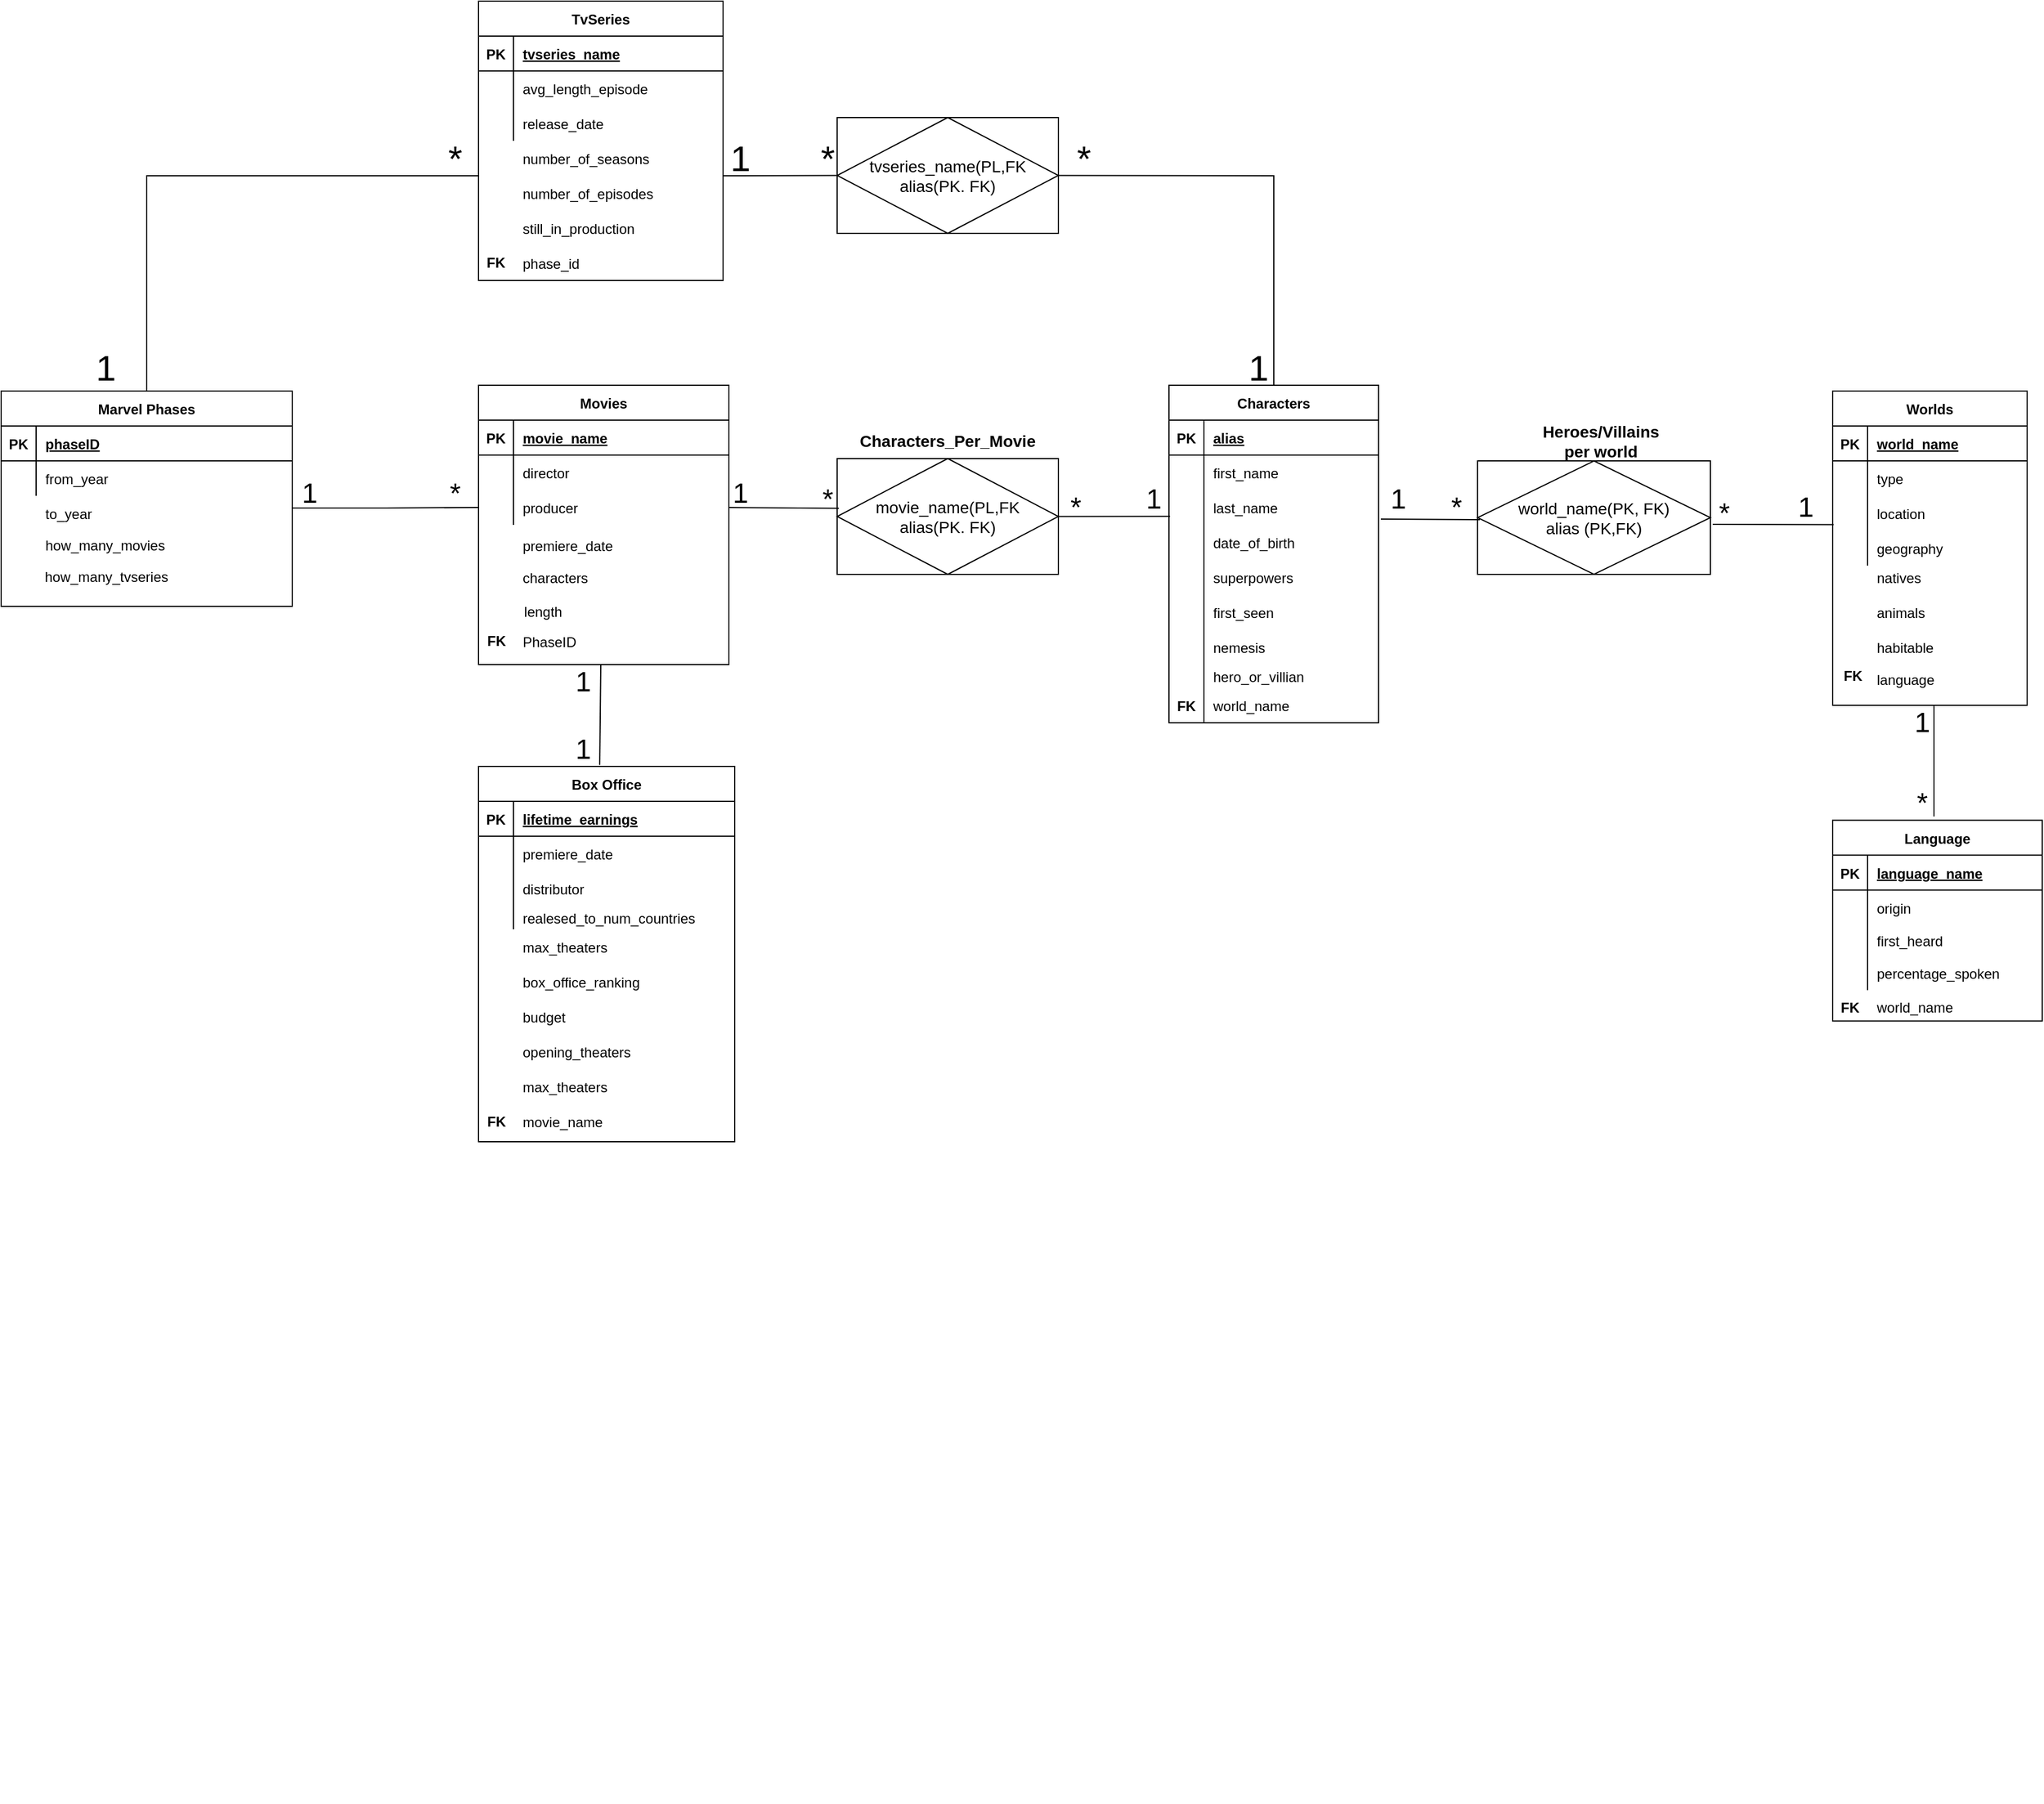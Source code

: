 <mxfile version="15.6.0" type="onedrive"><diagram id="R2lEEEUBdFMjLlhIrx00" name="Page-1"><mxGraphModel dx="1662" dy="762" grid="1" gridSize="10" guides="1" tooltips="1" connect="1" arrows="1" fold="1" page="1" pageScale="1" pageWidth="850" pageHeight="1100" math="0" shadow="0" extFonts="Permanent Marker^https://fonts.googleapis.com/css?family=Permanent+Marker"><root><mxCell id="0"/><mxCell id="1" parent="0"/><mxCell id="C-vyLk0tnHw3VtMMgP7b-2" value="Movies" style="shape=table;startSize=30;container=1;collapsible=1;childLayout=tableLayout;fixedRows=1;rowLines=0;fontStyle=1;align=center;resizeLast=1;" parent="1" vertex="1"><mxGeometry x="450" y="340" width="215" height="240" as="geometry"><mxRectangle x="450" y="192.5" width="70" height="30" as="alternateBounds"/></mxGeometry></mxCell><mxCell id="C-vyLk0tnHw3VtMMgP7b-3" value="" style="shape=partialRectangle;collapsible=0;dropTarget=0;pointerEvents=0;fillColor=none;points=[[0,0.5],[1,0.5]];portConstraint=eastwest;top=0;left=0;right=0;bottom=1;" parent="C-vyLk0tnHw3VtMMgP7b-2" vertex="1"><mxGeometry y="30" width="215" height="30" as="geometry"/></mxCell><mxCell id="C-vyLk0tnHw3VtMMgP7b-4" value="PK" style="shape=partialRectangle;overflow=hidden;connectable=0;fillColor=none;top=0;left=0;bottom=0;right=0;fontStyle=1;" parent="C-vyLk0tnHw3VtMMgP7b-3" vertex="1"><mxGeometry width="30" height="30" as="geometry"><mxRectangle width="30" height="30" as="alternateBounds"/></mxGeometry></mxCell><mxCell id="C-vyLk0tnHw3VtMMgP7b-5" value="movie_name" style="shape=partialRectangle;overflow=hidden;connectable=0;fillColor=none;top=0;left=0;bottom=0;right=0;align=left;spacingLeft=6;fontStyle=5;" parent="C-vyLk0tnHw3VtMMgP7b-3" vertex="1"><mxGeometry x="30" width="185" height="30" as="geometry"><mxRectangle width="185" height="30" as="alternateBounds"/></mxGeometry></mxCell><mxCell id="C-vyLk0tnHw3VtMMgP7b-6" value="" style="shape=partialRectangle;collapsible=0;dropTarget=0;pointerEvents=0;fillColor=none;points=[[0,0.5],[1,0.5]];portConstraint=eastwest;top=0;left=0;right=0;bottom=0;" parent="C-vyLk0tnHw3VtMMgP7b-2" vertex="1"><mxGeometry y="60" width="215" height="30" as="geometry"/></mxCell><mxCell id="C-vyLk0tnHw3VtMMgP7b-7" value="" style="shape=partialRectangle;overflow=hidden;connectable=0;fillColor=none;top=0;left=0;bottom=0;right=0;" parent="C-vyLk0tnHw3VtMMgP7b-6" vertex="1"><mxGeometry width="30" height="30" as="geometry"><mxRectangle width="30" height="30" as="alternateBounds"/></mxGeometry></mxCell><mxCell id="C-vyLk0tnHw3VtMMgP7b-8" value="director" style="shape=partialRectangle;overflow=hidden;connectable=0;fillColor=none;top=0;left=0;bottom=0;right=0;align=left;spacingLeft=6;" parent="C-vyLk0tnHw3VtMMgP7b-6" vertex="1"><mxGeometry x="30" width="185" height="30" as="geometry"><mxRectangle width="185" height="30" as="alternateBounds"/></mxGeometry></mxCell><mxCell id="C-vyLk0tnHw3VtMMgP7b-9" value="" style="shape=partialRectangle;collapsible=0;dropTarget=0;pointerEvents=0;fillColor=none;points=[[0,0.5],[1,0.5]];portConstraint=eastwest;top=0;left=0;right=0;bottom=0;" parent="C-vyLk0tnHw3VtMMgP7b-2" vertex="1"><mxGeometry y="90" width="215" height="30" as="geometry"/></mxCell><mxCell id="C-vyLk0tnHw3VtMMgP7b-10" value="" style="shape=partialRectangle;overflow=hidden;connectable=0;fillColor=none;top=0;left=0;bottom=0;right=0;" parent="C-vyLk0tnHw3VtMMgP7b-9" vertex="1"><mxGeometry width="30" height="30" as="geometry"><mxRectangle width="30" height="30" as="alternateBounds"/></mxGeometry></mxCell><mxCell id="C-vyLk0tnHw3VtMMgP7b-11" value="producer" style="shape=partialRectangle;overflow=hidden;connectable=0;fillColor=none;top=0;left=0;bottom=0;right=0;align=left;spacingLeft=6;" parent="C-vyLk0tnHw3VtMMgP7b-9" vertex="1"><mxGeometry x="30" width="185" height="30" as="geometry"><mxRectangle width="185" height="30" as="alternateBounds"/></mxGeometry></mxCell><mxCell id="C-vyLk0tnHw3VtMMgP7b-13" value="TvSeries" style="shape=table;startSize=30;container=1;collapsible=1;childLayout=tableLayout;fixedRows=1;rowLines=0;fontStyle=1;align=center;resizeLast=1;" parent="1" vertex="1"><mxGeometry x="450" y="10" width="210" height="240" as="geometry"/></mxCell><mxCell id="C-vyLk0tnHw3VtMMgP7b-14" value="" style="shape=partialRectangle;collapsible=0;dropTarget=0;pointerEvents=0;fillColor=none;points=[[0,0.5],[1,0.5]];portConstraint=eastwest;top=0;left=0;right=0;bottom=1;" parent="C-vyLk0tnHw3VtMMgP7b-13" vertex="1"><mxGeometry y="30" width="210" height="30" as="geometry"/></mxCell><mxCell id="C-vyLk0tnHw3VtMMgP7b-15" value="PK" style="shape=partialRectangle;overflow=hidden;connectable=0;fillColor=none;top=0;left=0;bottom=0;right=0;fontStyle=1;" parent="C-vyLk0tnHw3VtMMgP7b-14" vertex="1"><mxGeometry width="30" height="30" as="geometry"><mxRectangle width="30" height="30" as="alternateBounds"/></mxGeometry></mxCell><mxCell id="C-vyLk0tnHw3VtMMgP7b-16" value="tvseries_name" style="shape=partialRectangle;overflow=hidden;connectable=0;fillColor=none;top=0;left=0;bottom=0;right=0;align=left;spacingLeft=6;fontStyle=5;" parent="C-vyLk0tnHw3VtMMgP7b-14" vertex="1"><mxGeometry x="30" width="180" height="30" as="geometry"><mxRectangle width="180" height="30" as="alternateBounds"/></mxGeometry></mxCell><mxCell id="C-vyLk0tnHw3VtMMgP7b-17" value="" style="shape=partialRectangle;collapsible=0;dropTarget=0;pointerEvents=0;fillColor=none;points=[[0,0.5],[1,0.5]];portConstraint=eastwest;top=0;left=0;right=0;bottom=0;" parent="C-vyLk0tnHw3VtMMgP7b-13" vertex="1"><mxGeometry y="60" width="210" height="30" as="geometry"/></mxCell><mxCell id="C-vyLk0tnHw3VtMMgP7b-18" value="" style="shape=partialRectangle;overflow=hidden;connectable=0;fillColor=none;top=0;left=0;bottom=0;right=0;" parent="C-vyLk0tnHw3VtMMgP7b-17" vertex="1"><mxGeometry width="30" height="30" as="geometry"><mxRectangle width="30" height="30" as="alternateBounds"/></mxGeometry></mxCell><mxCell id="C-vyLk0tnHw3VtMMgP7b-19" value="avg_length_episode" style="shape=partialRectangle;overflow=hidden;connectable=0;fillColor=none;top=0;left=0;bottom=0;right=0;align=left;spacingLeft=6;" parent="C-vyLk0tnHw3VtMMgP7b-17" vertex="1"><mxGeometry x="30" width="180" height="30" as="geometry"><mxRectangle width="180" height="30" as="alternateBounds"/></mxGeometry></mxCell><mxCell id="C-vyLk0tnHw3VtMMgP7b-20" value="" style="shape=partialRectangle;collapsible=0;dropTarget=0;pointerEvents=0;fillColor=none;points=[[0,0.5],[1,0.5]];portConstraint=eastwest;top=0;left=0;right=0;bottom=0;" parent="C-vyLk0tnHw3VtMMgP7b-13" vertex="1"><mxGeometry y="90" width="210" height="30" as="geometry"/></mxCell><mxCell id="C-vyLk0tnHw3VtMMgP7b-21" value="" style="shape=partialRectangle;overflow=hidden;connectable=0;fillColor=none;top=0;left=0;bottom=0;right=0;" parent="C-vyLk0tnHw3VtMMgP7b-20" vertex="1"><mxGeometry width="30" height="30" as="geometry"><mxRectangle width="30" height="30" as="alternateBounds"/></mxGeometry></mxCell><mxCell id="C-vyLk0tnHw3VtMMgP7b-22" value="" style="shape=partialRectangle;overflow=hidden;connectable=0;fillColor=none;top=0;left=0;bottom=0;right=0;align=left;spacingLeft=6;" parent="C-vyLk0tnHw3VtMMgP7b-20" vertex="1"><mxGeometry x="30" width="180" height="30" as="geometry"><mxRectangle width="180" height="30" as="alternateBounds"/></mxGeometry></mxCell><mxCell id="C-vyLk0tnHw3VtMMgP7b-23" value="Marvel Phases" style="shape=table;startSize=30;container=1;collapsible=1;childLayout=tableLayout;fixedRows=1;rowLines=0;fontStyle=1;align=center;resizeLast=1;" parent="1" vertex="1"><mxGeometry x="40" y="345" width="250" height="185" as="geometry"><mxRectangle x="40" y="197.5" width="160" height="30" as="alternateBounds"/></mxGeometry></mxCell><mxCell id="C-vyLk0tnHw3VtMMgP7b-24" value="" style="shape=partialRectangle;collapsible=0;dropTarget=0;pointerEvents=0;fillColor=none;points=[[0,0.5],[1,0.5]];portConstraint=eastwest;top=0;left=0;right=0;bottom=1;" parent="C-vyLk0tnHw3VtMMgP7b-23" vertex="1"><mxGeometry y="30" width="250" height="30" as="geometry"/></mxCell><mxCell id="C-vyLk0tnHw3VtMMgP7b-25" value="PK" style="shape=partialRectangle;overflow=hidden;connectable=0;fillColor=none;top=0;left=0;bottom=0;right=0;fontStyle=1;" parent="C-vyLk0tnHw3VtMMgP7b-24" vertex="1"><mxGeometry width="30" height="30" as="geometry"><mxRectangle width="30" height="30" as="alternateBounds"/></mxGeometry></mxCell><mxCell id="C-vyLk0tnHw3VtMMgP7b-26" value="phaseID" style="shape=partialRectangle;overflow=hidden;connectable=0;fillColor=none;top=0;left=0;bottom=0;right=0;align=left;spacingLeft=6;fontStyle=5;" parent="C-vyLk0tnHw3VtMMgP7b-24" vertex="1"><mxGeometry x="30" width="220" height="30" as="geometry"><mxRectangle width="220" height="30" as="alternateBounds"/></mxGeometry></mxCell><mxCell id="C-vyLk0tnHw3VtMMgP7b-27" value="" style="shape=partialRectangle;collapsible=0;dropTarget=0;pointerEvents=0;fillColor=none;points=[[0,0.5],[1,0.5]];portConstraint=eastwest;top=0;left=0;right=0;bottom=0;" parent="C-vyLk0tnHw3VtMMgP7b-23" vertex="1"><mxGeometry y="60" width="250" height="30" as="geometry"/></mxCell><mxCell id="C-vyLk0tnHw3VtMMgP7b-28" value="" style="shape=partialRectangle;overflow=hidden;connectable=0;fillColor=none;top=0;left=0;bottom=0;right=0;" parent="C-vyLk0tnHw3VtMMgP7b-27" vertex="1"><mxGeometry width="30" height="30" as="geometry"><mxRectangle width="30" height="30" as="alternateBounds"/></mxGeometry></mxCell><mxCell id="C-vyLk0tnHw3VtMMgP7b-29" value="from_year" style="shape=partialRectangle;overflow=hidden;connectable=0;fillColor=none;top=0;left=0;bottom=0;right=0;align=left;spacingLeft=6;" parent="C-vyLk0tnHw3VtMMgP7b-27" vertex="1"><mxGeometry x="30" width="220" height="30" as="geometry"><mxRectangle width="220" height="30" as="alternateBounds"/></mxGeometry></mxCell><mxCell id="LlY5rWBg797XoajdhuIk-11" value="Worlds" style="shape=table;startSize=30;container=1;collapsible=1;childLayout=tableLayout;fixedRows=1;rowLines=0;fontStyle=1;align=center;resizeLast=1;hachureGap=4;pointerEvents=0;" parent="1" vertex="1"><mxGeometry x="1613" y="345" width="167" height="270" as="geometry"><mxRectangle x="1550" y="197.5" width="60" height="30" as="alternateBounds"/></mxGeometry></mxCell><mxCell id="LlY5rWBg797XoajdhuIk-12" value="" style="shape=partialRectangle;collapsible=0;dropTarget=0;pointerEvents=0;fillColor=none;top=0;left=0;bottom=1;right=0;points=[[0,0.5],[1,0.5]];portConstraint=eastwest;" parent="LlY5rWBg797XoajdhuIk-11" vertex="1"><mxGeometry y="30" width="167" height="30" as="geometry"/></mxCell><mxCell id="LlY5rWBg797XoajdhuIk-13" value="PK" style="shape=partialRectangle;connectable=0;fillColor=none;top=0;left=0;bottom=0;right=0;fontStyle=1;overflow=hidden;" parent="LlY5rWBg797XoajdhuIk-12" vertex="1"><mxGeometry width="30" height="30" as="geometry"><mxRectangle width="30" height="30" as="alternateBounds"/></mxGeometry></mxCell><mxCell id="LlY5rWBg797XoajdhuIk-14" value="world_name" style="shape=partialRectangle;connectable=0;fillColor=none;top=0;left=0;bottom=0;right=0;align=left;spacingLeft=6;fontStyle=5;overflow=hidden;" parent="LlY5rWBg797XoajdhuIk-12" vertex="1"><mxGeometry x="30" width="137" height="30" as="geometry"><mxRectangle width="137" height="30" as="alternateBounds"/></mxGeometry></mxCell><mxCell id="LlY5rWBg797XoajdhuIk-15" value="" style="shape=partialRectangle;collapsible=0;dropTarget=0;pointerEvents=0;fillColor=none;top=0;left=0;bottom=0;right=0;points=[[0,0.5],[1,0.5]];portConstraint=eastwest;" parent="LlY5rWBg797XoajdhuIk-11" vertex="1"><mxGeometry y="60" width="167" height="30" as="geometry"/></mxCell><mxCell id="LlY5rWBg797XoajdhuIk-16" value="" style="shape=partialRectangle;connectable=0;fillColor=none;top=0;left=0;bottom=0;right=0;editable=1;overflow=hidden;" parent="LlY5rWBg797XoajdhuIk-15" vertex="1"><mxGeometry width="30" height="30" as="geometry"><mxRectangle width="30" height="30" as="alternateBounds"/></mxGeometry></mxCell><mxCell id="LlY5rWBg797XoajdhuIk-17" value="type" style="shape=partialRectangle;connectable=0;fillColor=none;top=0;left=0;bottom=0;right=0;align=left;spacingLeft=6;overflow=hidden;" parent="LlY5rWBg797XoajdhuIk-15" vertex="1"><mxGeometry x="30" width="137" height="30" as="geometry"><mxRectangle width="137" height="30" as="alternateBounds"/></mxGeometry></mxCell><mxCell id="LlY5rWBg797XoajdhuIk-18" value="" style="shape=partialRectangle;collapsible=0;dropTarget=0;pointerEvents=0;fillColor=none;top=0;left=0;bottom=0;right=0;points=[[0,0.5],[1,0.5]];portConstraint=eastwest;" parent="LlY5rWBg797XoajdhuIk-11" vertex="1"><mxGeometry y="90" width="167" height="30" as="geometry"/></mxCell><mxCell id="LlY5rWBg797XoajdhuIk-19" value="" style="shape=partialRectangle;connectable=0;fillColor=none;top=0;left=0;bottom=0;right=0;editable=1;overflow=hidden;" parent="LlY5rWBg797XoajdhuIk-18" vertex="1"><mxGeometry width="30" height="30" as="geometry"><mxRectangle width="30" height="30" as="alternateBounds"/></mxGeometry></mxCell><mxCell id="LlY5rWBg797XoajdhuIk-20" value="location" style="shape=partialRectangle;connectable=0;fillColor=none;top=0;left=0;bottom=0;right=0;align=left;spacingLeft=6;overflow=hidden;" parent="LlY5rWBg797XoajdhuIk-18" vertex="1"><mxGeometry x="30" width="137" height="30" as="geometry"><mxRectangle width="137" height="30" as="alternateBounds"/></mxGeometry></mxCell><mxCell id="LlY5rWBg797XoajdhuIk-21" value="" style="shape=partialRectangle;collapsible=0;dropTarget=0;pointerEvents=0;fillColor=none;top=0;left=0;bottom=0;right=0;points=[[0,0.5],[1,0.5]];portConstraint=eastwest;" parent="LlY5rWBg797XoajdhuIk-11" vertex="1"><mxGeometry y="120" width="167" height="30" as="geometry"/></mxCell><mxCell id="LlY5rWBg797XoajdhuIk-22" value="" style="shape=partialRectangle;connectable=0;fillColor=none;top=0;left=0;bottom=0;right=0;editable=1;overflow=hidden;" parent="LlY5rWBg797XoajdhuIk-21" vertex="1"><mxGeometry width="30" height="30" as="geometry"><mxRectangle width="30" height="30" as="alternateBounds"/></mxGeometry></mxCell><mxCell id="LlY5rWBg797XoajdhuIk-23" value="geography" style="shape=partialRectangle;connectable=0;fillColor=none;top=0;left=0;bottom=0;right=0;align=left;spacingLeft=6;overflow=hidden;" parent="LlY5rWBg797XoajdhuIk-21" vertex="1"><mxGeometry x="30" width="137" height="30" as="geometry"><mxRectangle width="137" height="30" as="alternateBounds"/></mxGeometry></mxCell><mxCell id="LlY5rWBg797XoajdhuIk-39" value="Language" style="shape=table;startSize=30;container=1;collapsible=1;childLayout=tableLayout;fixedRows=1;rowLines=0;fontStyle=1;align=center;resizeLast=1;hachureGap=4;pointerEvents=0;" parent="1" vertex="1"><mxGeometry x="1613" y="713.75" width="180" height="172.5" as="geometry"><mxRectangle x="1565" y="566.25" width="60" height="30" as="alternateBounds"/></mxGeometry></mxCell><mxCell id="LlY5rWBg797XoajdhuIk-40" value="" style="shape=partialRectangle;collapsible=0;dropTarget=0;pointerEvents=0;fillColor=none;top=0;left=0;bottom=1;right=0;points=[[0,0.5],[1,0.5]];portConstraint=eastwest;" parent="LlY5rWBg797XoajdhuIk-39" vertex="1"><mxGeometry y="30" width="180" height="30" as="geometry"/></mxCell><mxCell id="LlY5rWBg797XoajdhuIk-41" value="PK" style="shape=partialRectangle;connectable=0;fillColor=none;top=0;left=0;bottom=0;right=0;fontStyle=1;overflow=hidden;" parent="LlY5rWBg797XoajdhuIk-40" vertex="1"><mxGeometry width="30" height="30" as="geometry"><mxRectangle width="30" height="30" as="alternateBounds"/></mxGeometry></mxCell><mxCell id="LlY5rWBg797XoajdhuIk-42" value="language_name" style="shape=partialRectangle;connectable=0;fillColor=none;top=0;left=0;bottom=0;right=0;align=left;spacingLeft=6;fontStyle=5;overflow=hidden;" parent="LlY5rWBg797XoajdhuIk-40" vertex="1"><mxGeometry x="30" width="150" height="30" as="geometry"><mxRectangle width="150" height="30" as="alternateBounds"/></mxGeometry></mxCell><mxCell id="LlY5rWBg797XoajdhuIk-43" value="" style="shape=partialRectangle;collapsible=0;dropTarget=0;pointerEvents=0;fillColor=none;top=0;left=0;bottom=0;right=0;points=[[0,0.5],[1,0.5]];portConstraint=eastwest;" parent="LlY5rWBg797XoajdhuIk-39" vertex="1"><mxGeometry y="60" width="180" height="30" as="geometry"/></mxCell><mxCell id="LlY5rWBg797XoajdhuIk-44" value="" style="shape=partialRectangle;connectable=0;fillColor=none;top=0;left=0;bottom=0;right=0;editable=1;overflow=hidden;" parent="LlY5rWBg797XoajdhuIk-43" vertex="1"><mxGeometry width="30" height="30" as="geometry"><mxRectangle width="30" height="30" as="alternateBounds"/></mxGeometry></mxCell><mxCell id="LlY5rWBg797XoajdhuIk-45" value="origin" style="shape=partialRectangle;connectable=0;fillColor=none;top=0;left=0;bottom=0;right=0;align=left;spacingLeft=6;overflow=hidden;" parent="LlY5rWBg797XoajdhuIk-43" vertex="1"><mxGeometry x="30" width="150" height="30" as="geometry"><mxRectangle width="150" height="30" as="alternateBounds"/></mxGeometry></mxCell><mxCell id="LlY5rWBg797XoajdhuIk-46" value="" style="shape=partialRectangle;collapsible=0;dropTarget=0;pointerEvents=0;fillColor=none;top=0;left=0;bottom=0;right=0;points=[[0,0.5],[1,0.5]];portConstraint=eastwest;" parent="LlY5rWBg797XoajdhuIk-39" vertex="1"><mxGeometry y="90" width="180" height="26" as="geometry"/></mxCell><mxCell id="LlY5rWBg797XoajdhuIk-47" value="" style="shape=partialRectangle;connectable=0;fillColor=none;top=0;left=0;bottom=0;right=0;editable=1;overflow=hidden;" parent="LlY5rWBg797XoajdhuIk-46" vertex="1"><mxGeometry width="30" height="26" as="geometry"><mxRectangle width="30" height="26" as="alternateBounds"/></mxGeometry></mxCell><mxCell id="LlY5rWBg797XoajdhuIk-48" value="first_heard" style="shape=partialRectangle;connectable=0;fillColor=none;top=0;left=0;bottom=0;right=0;align=left;spacingLeft=6;overflow=hidden;" parent="LlY5rWBg797XoajdhuIk-46" vertex="1"><mxGeometry x="30" width="150" height="26" as="geometry"><mxRectangle width="150" height="26" as="alternateBounds"/></mxGeometry></mxCell><mxCell id="LlY5rWBg797XoajdhuIk-49" value="" style="shape=partialRectangle;collapsible=0;dropTarget=0;pointerEvents=0;fillColor=none;top=0;left=0;bottom=0;right=0;points=[[0,0.5],[1,0.5]];portConstraint=eastwest;" parent="LlY5rWBg797XoajdhuIk-39" vertex="1"><mxGeometry y="116" width="180" height="30" as="geometry"/></mxCell><mxCell id="LlY5rWBg797XoajdhuIk-50" value="" style="shape=partialRectangle;connectable=0;fillColor=none;top=0;left=0;bottom=0;right=0;editable=1;overflow=hidden;" parent="LlY5rWBg797XoajdhuIk-49" vertex="1"><mxGeometry width="30" height="30" as="geometry"><mxRectangle width="30" height="30" as="alternateBounds"/></mxGeometry></mxCell><mxCell id="LlY5rWBg797XoajdhuIk-51" value="percentage_spoken" style="shape=partialRectangle;connectable=0;fillColor=none;top=0;left=0;bottom=0;right=0;align=left;spacingLeft=6;overflow=hidden;" parent="LlY5rWBg797XoajdhuIk-49" vertex="1"><mxGeometry x="30" width="150" height="30" as="geometry"><mxRectangle width="150" height="30" as="alternateBounds"/></mxGeometry></mxCell><mxCell id="LlY5rWBg797XoajdhuIk-65" value="" style="shape=partialRectangle;overflow=hidden;connectable=0;fillColor=none;top=0;left=0;bottom=0;right=0;align=left;spacingLeft=6;" parent="1" vertex="1"><mxGeometry x="690" y="1527.5" width="135" height="30" as="geometry"><mxRectangle width="220" height="30" as="alternateBounds"/></mxGeometry></mxCell><mxCell id="rp2slcwbt-RilR4OiRHn-1" value="to_year" style="shape=partialRectangle;overflow=hidden;connectable=0;fillColor=none;top=0;left=0;bottom=0;right=0;align=left;spacingLeft=6;" parent="1" vertex="1"><mxGeometry x="70" y="435" width="220" height="30" as="geometry"><mxRectangle width="220" height="30" as="alternateBounds"/></mxGeometry></mxCell><mxCell id="rp2slcwbt-RilR4OiRHn-2" value="how_many_movies" style="shape=partialRectangle;overflow=hidden;connectable=0;fillColor=none;top=0;left=0;bottom=0;right=0;align=left;spacingLeft=6;" parent="1" vertex="1"><mxGeometry x="70" y="462" width="220" height="30" as="geometry"><mxRectangle width="220" height="30" as="alternateBounds"/></mxGeometry></mxCell><mxCell id="rp2slcwbt-RilR4OiRHn-4" value="premiere_date" style="shape=partialRectangle;overflow=hidden;connectable=0;fillColor=none;top=0;left=0;bottom=0;right=0;align=left;spacingLeft=6;" parent="1" vertex="1"><mxGeometry x="480" y="462.5" width="185" height="30" as="geometry"><mxRectangle width="185" height="30" as="alternateBounds"/></mxGeometry></mxCell><mxCell id="rp2slcwbt-RilR4OiRHn-5" value="characters" style="shape=partialRectangle;overflow=hidden;connectable=0;fillColor=none;top=0;left=0;bottom=0;right=0;align=left;spacingLeft=6;" parent="1" vertex="1"><mxGeometry x="480" y="490" width="185" height="30" as="geometry"><mxRectangle width="185" height="30" as="alternateBounds"/></mxGeometry></mxCell><mxCell id="rp2slcwbt-RilR4OiRHn-6" value="PhaseID" style="shape=partialRectangle;overflow=hidden;connectable=0;fillColor=none;top=0;left=0;bottom=0;right=0;align=left;spacingLeft=6;" parent="1" vertex="1"><mxGeometry x="480" y="545" width="185" height="30" as="geometry"><mxRectangle width="185" height="30" as="alternateBounds"/></mxGeometry></mxCell><mxCell id="rp2slcwbt-RilR4OiRHn-7" value="&lt;b&gt;FK&lt;/b&gt;" style="text;html=1;align=center;verticalAlign=middle;resizable=0;points=[];autosize=1;strokeColor=none;fillColor=none;" parent="1" vertex="1"><mxGeometry x="450" y="550" width="30" height="20" as="geometry"/></mxCell><mxCell id="rp2slcwbt-RilR4OiRHn-8" value="release_date" style="shape=partialRectangle;overflow=hidden;connectable=0;fillColor=none;top=0;left=0;bottom=0;right=0;align=left;spacingLeft=6;" parent="1" vertex="1"><mxGeometry x="480" y="100" width="210" height="30" as="geometry"><mxRectangle width="225" height="30" as="alternateBounds"/></mxGeometry></mxCell><mxCell id="rp2slcwbt-RilR4OiRHn-9" value="number_of_seasons" style="shape=partialRectangle;overflow=hidden;connectable=0;fillColor=none;top=0;left=0;bottom=0;right=0;align=left;spacingLeft=6;" parent="1" vertex="1"><mxGeometry x="480" y="130" width="225" height="30" as="geometry"><mxRectangle width="225" height="30" as="alternateBounds"/></mxGeometry></mxCell><mxCell id="rp2slcwbt-RilR4OiRHn-10" value="number_of_episodes" style="shape=partialRectangle;overflow=hidden;connectable=0;fillColor=none;top=0;left=0;bottom=0;right=0;align=left;spacingLeft=6;" parent="1" vertex="1"><mxGeometry x="480" y="160" width="210" height="30" as="geometry"><mxRectangle width="225" height="30" as="alternateBounds"/></mxGeometry></mxCell><mxCell id="rp2slcwbt-RilR4OiRHn-11" value="still_in_production" style="shape=partialRectangle;overflow=hidden;connectable=0;fillColor=none;top=0;left=0;bottom=0;right=0;align=left;spacingLeft=6;" parent="1" vertex="1"><mxGeometry x="480" y="190" width="210" height="30" as="geometry"><mxRectangle width="225" height="30" as="alternateBounds"/></mxGeometry></mxCell><mxCell id="rp2slcwbt-RilR4OiRHn-12" value="" style="shape=partialRectangle;overflow=hidden;connectable=0;fillColor=none;top=0;left=0;bottom=0;right=0;align=left;spacingLeft=6;" parent="1" vertex="1"><mxGeometry x="465" y="220" width="225" height="30" as="geometry"><mxRectangle width="225" height="30" as="alternateBounds"/></mxGeometry></mxCell><mxCell id="HdZjV7CJPcMc15t8ygew-3" value="Box Office" style="shape=table;startSize=30;container=1;collapsible=1;childLayout=tableLayout;fixedRows=1;rowLines=0;fontStyle=1;align=center;resizeLast=1;hachureGap=4;pointerEvents=0;" parent="1" vertex="1"><mxGeometry x="450" y="667.5" width="220" height="322.5" as="geometry"><mxRectangle x="437.5" y="515" width="60" height="30" as="alternateBounds"/></mxGeometry></mxCell><mxCell id="HdZjV7CJPcMc15t8ygew-4" value="" style="shape=partialRectangle;collapsible=0;dropTarget=0;pointerEvents=0;fillColor=none;top=0;left=0;bottom=1;right=0;points=[[0,0.5],[1,0.5]];portConstraint=eastwest;" parent="HdZjV7CJPcMc15t8ygew-3" vertex="1"><mxGeometry y="30" width="220" height="30" as="geometry"/></mxCell><mxCell id="HdZjV7CJPcMc15t8ygew-5" value="PK" style="shape=partialRectangle;connectable=0;fillColor=none;top=0;left=0;bottom=0;right=0;fontStyle=1;overflow=hidden;" parent="HdZjV7CJPcMc15t8ygew-4" vertex="1"><mxGeometry width="30" height="30" as="geometry"><mxRectangle width="30" height="30" as="alternateBounds"/></mxGeometry></mxCell><mxCell id="HdZjV7CJPcMc15t8ygew-6" value="lifetime_earnings" style="shape=partialRectangle;connectable=0;fillColor=none;top=0;left=0;bottom=0;right=0;align=left;spacingLeft=6;fontStyle=5;overflow=hidden;" parent="HdZjV7CJPcMc15t8ygew-4" vertex="1"><mxGeometry x="30" width="190" height="30" as="geometry"><mxRectangle width="190" height="30" as="alternateBounds"/></mxGeometry></mxCell><mxCell id="HdZjV7CJPcMc15t8ygew-7" value="" style="shape=partialRectangle;collapsible=0;dropTarget=0;pointerEvents=0;fillColor=none;top=0;left=0;bottom=0;right=0;points=[[0,0.5],[1,0.5]];portConstraint=eastwest;" parent="HdZjV7CJPcMc15t8ygew-3" vertex="1"><mxGeometry y="60" width="220" height="30" as="geometry"/></mxCell><mxCell id="HdZjV7CJPcMc15t8ygew-8" value="" style="shape=partialRectangle;connectable=0;fillColor=none;top=0;left=0;bottom=0;right=0;editable=1;overflow=hidden;" parent="HdZjV7CJPcMc15t8ygew-7" vertex="1"><mxGeometry width="30" height="30" as="geometry"><mxRectangle width="30" height="30" as="alternateBounds"/></mxGeometry></mxCell><mxCell id="HdZjV7CJPcMc15t8ygew-9" value="premiere_date" style="shape=partialRectangle;connectable=0;fillColor=none;top=0;left=0;bottom=0;right=0;align=left;spacingLeft=6;overflow=hidden;" parent="HdZjV7CJPcMc15t8ygew-7" vertex="1"><mxGeometry x="30" width="190" height="30" as="geometry"><mxRectangle width="190" height="30" as="alternateBounds"/></mxGeometry></mxCell><mxCell id="HdZjV7CJPcMc15t8ygew-10" value="" style="shape=partialRectangle;collapsible=0;dropTarget=0;pointerEvents=0;fillColor=none;top=0;left=0;bottom=0;right=0;points=[[0,0.5],[1,0.5]];portConstraint=eastwest;" parent="HdZjV7CJPcMc15t8ygew-3" vertex="1"><mxGeometry y="90" width="220" height="30" as="geometry"/></mxCell><mxCell id="HdZjV7CJPcMc15t8ygew-11" value="" style="shape=partialRectangle;connectable=0;fillColor=none;top=0;left=0;bottom=0;right=0;editable=1;overflow=hidden;" parent="HdZjV7CJPcMc15t8ygew-10" vertex="1"><mxGeometry width="30" height="30" as="geometry"><mxRectangle width="30" height="30" as="alternateBounds"/></mxGeometry></mxCell><mxCell id="HdZjV7CJPcMc15t8ygew-12" value="distributor" style="shape=partialRectangle;connectable=0;fillColor=none;top=0;left=0;bottom=0;right=0;align=left;spacingLeft=6;overflow=hidden;" parent="HdZjV7CJPcMc15t8ygew-10" vertex="1"><mxGeometry x="30" width="190" height="30" as="geometry"><mxRectangle width="190" height="30" as="alternateBounds"/></mxGeometry></mxCell><mxCell id="HdZjV7CJPcMc15t8ygew-13" value="" style="shape=partialRectangle;collapsible=0;dropTarget=0;pointerEvents=0;fillColor=none;top=0;left=0;bottom=0;right=0;points=[[0,0.5],[1,0.5]];portConstraint=eastwest;" parent="HdZjV7CJPcMc15t8ygew-3" vertex="1"><mxGeometry y="120" width="220" height="20" as="geometry"/></mxCell><mxCell id="HdZjV7CJPcMc15t8ygew-14" value="" style="shape=partialRectangle;connectable=0;fillColor=none;top=0;left=0;bottom=0;right=0;editable=1;overflow=hidden;" parent="HdZjV7CJPcMc15t8ygew-13" vertex="1"><mxGeometry width="30" height="20" as="geometry"><mxRectangle width="30" height="20" as="alternateBounds"/></mxGeometry></mxCell><mxCell id="HdZjV7CJPcMc15t8ygew-15" value="realesed_to_num_countries" style="shape=partialRectangle;connectable=0;fillColor=none;top=0;left=0;bottom=0;right=0;align=left;spacingLeft=6;overflow=hidden;" parent="HdZjV7CJPcMc15t8ygew-13" vertex="1"><mxGeometry x="30" width="190" height="20" as="geometry"><mxRectangle width="190" height="20" as="alternateBounds"/></mxGeometry></mxCell><mxCell id="HdZjV7CJPcMc15t8ygew-17" value="max_theaters" style="shape=partialRectangle;connectable=0;fillColor=none;top=0;left=0;bottom=0;right=0;align=left;spacingLeft=6;overflow=hidden;" parent="1" vertex="1"><mxGeometry x="480" y="807.5" width="150" height="30" as="geometry"><mxRectangle width="150" height="30" as="alternateBounds"/></mxGeometry></mxCell><mxCell id="HdZjV7CJPcMc15t8ygew-18" value="box_office_ranking" style="shape=partialRectangle;connectable=0;fillColor=none;top=0;left=0;bottom=0;right=0;align=left;spacingLeft=6;overflow=hidden;" parent="1" vertex="1"><mxGeometry x="480" y="837.5" width="210" height="30" as="geometry"><mxRectangle width="210" height="30" as="alternateBounds"/></mxGeometry></mxCell><mxCell id="HdZjV7CJPcMc15t8ygew-20" value="budget" style="shape=partialRectangle;connectable=0;fillColor=none;top=0;left=0;bottom=0;right=0;align=left;spacingLeft=6;overflow=hidden;" parent="1" vertex="1"><mxGeometry x="480" y="867.5" width="210" height="30" as="geometry"><mxRectangle width="210" height="30" as="alternateBounds"/></mxGeometry></mxCell><mxCell id="HdZjV7CJPcMc15t8ygew-21" value="opening_theaters" style="shape=partialRectangle;connectable=0;fillColor=none;top=0;left=0;bottom=0;right=0;align=left;spacingLeft=6;overflow=hidden;" parent="1" vertex="1"><mxGeometry x="480" y="897.5" width="210" height="30" as="geometry"><mxRectangle width="210" height="30" as="alternateBounds"/></mxGeometry></mxCell><mxCell id="HdZjV7CJPcMc15t8ygew-22" value="max_theaters" style="shape=partialRectangle;connectable=0;fillColor=none;top=0;left=0;bottom=0;right=0;align=left;spacingLeft=6;overflow=hidden;" parent="1" vertex="1"><mxGeometry x="480" y="927.5" width="210" height="30" as="geometry"><mxRectangle width="210" height="30" as="alternateBounds"/></mxGeometry></mxCell><mxCell id="HdZjV7CJPcMc15t8ygew-23" value="phase_id" style="shape=partialRectangle;overflow=hidden;connectable=0;fillColor=none;top=0;left=0;bottom=0;right=0;align=left;spacingLeft=6;" parent="1" vertex="1"><mxGeometry x="480" y="220" width="210" height="30" as="geometry"><mxRectangle width="225" height="30" as="alternateBounds"/></mxGeometry></mxCell><mxCell id="pgKeNq1n5NO-yOnTrrZ5-3" value="natives" style="shape=partialRectangle;connectable=0;fillColor=none;top=0;left=0;bottom=0;right=0;align=left;spacingLeft=6;overflow=hidden;" parent="1" vertex="1"><mxGeometry x="1643" y="490" width="150" height="30" as="geometry"><mxRectangle width="150" height="30" as="alternateBounds"/></mxGeometry></mxCell><mxCell id="pgKeNq1n5NO-yOnTrrZ5-4" value="animals" style="shape=partialRectangle;connectable=0;fillColor=none;top=0;left=0;bottom=0;right=0;align=left;spacingLeft=6;overflow=hidden;" parent="1" vertex="1"><mxGeometry x="1643" y="520" width="150" height="30" as="geometry"><mxRectangle width="150" height="30" as="alternateBounds"/></mxGeometry></mxCell><mxCell id="pgKeNq1n5NO-yOnTrrZ5-5" value="habitable" style="shape=partialRectangle;connectable=0;fillColor=none;top=0;left=0;bottom=0;right=0;align=left;spacingLeft=6;overflow=hidden;" parent="1" vertex="1"><mxGeometry x="1643" y="550" width="150" height="30" as="geometry"><mxRectangle width="150" height="30" as="alternateBounds"/></mxGeometry></mxCell><mxCell id="pgKeNq1n5NO-yOnTrrZ5-6" value="language" style="shape=partialRectangle;connectable=0;fillColor=none;top=0;left=0;bottom=0;right=0;align=left;spacingLeft=6;overflow=hidden;" parent="1" vertex="1"><mxGeometry x="1643" y="580" width="150" height="25" as="geometry"><mxRectangle width="150" height="30" as="alternateBounds"/></mxGeometry></mxCell><mxCell id="pgKeNq1n5NO-yOnTrrZ5-7" value="world_name" style="shape=partialRectangle;connectable=0;fillColor=none;top=0;left=0;bottom=0;right=0;align=left;spacingLeft=6;overflow=hidden;" parent="1" vertex="1"><mxGeometry x="1643" y="858.75" width="150" height="30" as="geometry"><mxRectangle width="150" height="30" as="alternateBounds"/></mxGeometry></mxCell><mxCell id="pgKeNq1n5NO-yOnTrrZ5-8" value="" style="shape=partialRectangle;connectable=0;fillColor=none;top=0;left=0;bottom=0;right=0;align=left;spacingLeft=6;overflow=hidden;" parent="1" vertex="1"><mxGeometry x="1643" y="888.75" width="150" height="28.75" as="geometry"><mxRectangle width="150" height="30" as="alternateBounds"/></mxGeometry></mxCell><mxCell id="pgKeNq1n5NO-yOnTrrZ5-10" value="movie_name" style="shape=partialRectangle;connectable=0;fillColor=none;top=0;left=0;bottom=0;right=0;align=left;spacingLeft=6;overflow=hidden;" parent="1" vertex="1"><mxGeometry x="480" y="957.5" width="210" height="30" as="geometry"><mxRectangle width="210" height="30" as="alternateBounds"/></mxGeometry></mxCell><mxCell id="XgHeFxuaFAVgnVbeRJ46-4" value="movie_name(PL,FK&lt;br&gt;alias(PK. FK)" style="shape=associativeEntity;whiteSpace=wrap;html=1;align=center;fontSize=14;" parent="1" vertex="1"><mxGeometry x="758" y="403" width="190" height="99.5" as="geometry"/></mxCell><mxCell id="XgHeFxuaFAVgnVbeRJ46-6" value="world_name(PK, FK)&lt;br&gt;alias (PK,FK)" style="shape=associativeEntity;whiteSpace=wrap;html=1;align=center;fontSize=14;" parent="1" vertex="1"><mxGeometry x="1308" y="405" width="200" height="97.5" as="geometry"/></mxCell><mxCell id="XgHeFxuaFAVgnVbeRJ46-9" value="&lt;h4&gt;Characters_Per_Movie&lt;/h4&gt;" style="text;html=1;strokeColor=none;fillColor=none;align=center;verticalAlign=middle;whiteSpace=wrap;rounded=0;fontSize=14;" parent="1" vertex="1"><mxGeometry x="823" y="373" width="60" height="30" as="geometry"/></mxCell><mxCell id="XgHeFxuaFAVgnVbeRJ46-13" value="Characters" style="shape=table;startSize=30;container=1;collapsible=1;childLayout=tableLayout;fixedRows=1;rowLines=0;fontStyle=1;align=center;resizeLast=1;hachureGap=4;pointerEvents=0;" parent="1" vertex="1"><mxGeometry x="1043" y="340" width="180" height="290" as="geometry"><mxRectangle x="1550" y="197.5" width="60" height="30" as="alternateBounds"/></mxGeometry></mxCell><mxCell id="XgHeFxuaFAVgnVbeRJ46-14" value="" style="shape=partialRectangle;collapsible=0;dropTarget=0;pointerEvents=0;fillColor=none;top=0;left=0;bottom=1;right=0;points=[[0,0.5],[1,0.5]];portConstraint=eastwest;" parent="XgHeFxuaFAVgnVbeRJ46-13" vertex="1"><mxGeometry y="30" width="180" height="30" as="geometry"/></mxCell><mxCell id="XgHeFxuaFAVgnVbeRJ46-15" value="PK" style="shape=partialRectangle;connectable=0;fillColor=none;top=0;left=0;bottom=0;right=0;fontStyle=1;overflow=hidden;" parent="XgHeFxuaFAVgnVbeRJ46-14" vertex="1"><mxGeometry width="30" height="30" as="geometry"><mxRectangle width="30" height="30" as="alternateBounds"/></mxGeometry></mxCell><mxCell id="XgHeFxuaFAVgnVbeRJ46-16" value="alias" style="shape=partialRectangle;connectable=0;fillColor=none;top=0;left=0;bottom=0;right=0;align=left;spacingLeft=6;fontStyle=5;overflow=hidden;" parent="XgHeFxuaFAVgnVbeRJ46-14" vertex="1"><mxGeometry x="30" width="150" height="30" as="geometry"><mxRectangle width="150" height="30" as="alternateBounds"/></mxGeometry></mxCell><mxCell id="XgHeFxuaFAVgnVbeRJ46-17" value="" style="shape=partialRectangle;collapsible=0;dropTarget=0;pointerEvents=0;fillColor=none;top=0;left=0;bottom=0;right=0;points=[[0,0.5],[1,0.5]];portConstraint=eastwest;" parent="XgHeFxuaFAVgnVbeRJ46-13" vertex="1"><mxGeometry y="60" width="180" height="30" as="geometry"/></mxCell><mxCell id="XgHeFxuaFAVgnVbeRJ46-18" value="" style="shape=partialRectangle;connectable=0;fillColor=none;top=0;left=0;bottom=0;right=0;editable=1;overflow=hidden;" parent="XgHeFxuaFAVgnVbeRJ46-17" vertex="1"><mxGeometry width="30" height="30" as="geometry"><mxRectangle width="30" height="30" as="alternateBounds"/></mxGeometry></mxCell><mxCell id="XgHeFxuaFAVgnVbeRJ46-19" value="first_name" style="shape=partialRectangle;connectable=0;fillColor=none;top=0;left=0;bottom=0;right=0;align=left;spacingLeft=6;overflow=hidden;" parent="XgHeFxuaFAVgnVbeRJ46-17" vertex="1"><mxGeometry x="30" width="150" height="30" as="geometry"><mxRectangle width="150" height="30" as="alternateBounds"/></mxGeometry></mxCell><mxCell id="XgHeFxuaFAVgnVbeRJ46-20" value="" style="shape=partialRectangle;collapsible=0;dropTarget=0;pointerEvents=0;fillColor=none;top=0;left=0;bottom=0;right=0;points=[[0,0.5],[1,0.5]];portConstraint=eastwest;" parent="XgHeFxuaFAVgnVbeRJ46-13" vertex="1"><mxGeometry y="90" width="180" height="30" as="geometry"/></mxCell><mxCell id="XgHeFxuaFAVgnVbeRJ46-21" value="" style="shape=partialRectangle;connectable=0;fillColor=none;top=0;left=0;bottom=0;right=0;editable=1;overflow=hidden;" parent="XgHeFxuaFAVgnVbeRJ46-20" vertex="1"><mxGeometry width="30" height="30" as="geometry"><mxRectangle width="30" height="30" as="alternateBounds"/></mxGeometry></mxCell><mxCell id="XgHeFxuaFAVgnVbeRJ46-22" value="last_name" style="shape=partialRectangle;connectable=0;fillColor=none;top=0;left=0;bottom=0;right=0;align=left;spacingLeft=6;overflow=hidden;" parent="XgHeFxuaFAVgnVbeRJ46-20" vertex="1"><mxGeometry x="30" width="150" height="30" as="geometry"><mxRectangle width="150" height="30" as="alternateBounds"/></mxGeometry></mxCell><mxCell id="XgHeFxuaFAVgnVbeRJ46-23" value="" style="shape=partialRectangle;collapsible=0;dropTarget=0;pointerEvents=0;fillColor=none;top=0;left=0;bottom=0;right=0;points=[[0,0.5],[1,0.5]];portConstraint=eastwest;" parent="XgHeFxuaFAVgnVbeRJ46-13" vertex="1"><mxGeometry y="120" width="180" height="30" as="geometry"/></mxCell><mxCell id="XgHeFxuaFAVgnVbeRJ46-24" value="" style="shape=partialRectangle;connectable=0;fillColor=none;top=0;left=0;bottom=0;right=0;editable=1;overflow=hidden;" parent="XgHeFxuaFAVgnVbeRJ46-23" vertex="1"><mxGeometry width="30" height="30" as="geometry"><mxRectangle width="30" height="30" as="alternateBounds"/></mxGeometry></mxCell><mxCell id="XgHeFxuaFAVgnVbeRJ46-25" value="date_of_birth" style="shape=partialRectangle;connectable=0;fillColor=none;top=0;left=0;bottom=0;right=0;align=left;spacingLeft=6;overflow=hidden;" parent="XgHeFxuaFAVgnVbeRJ46-23" vertex="1"><mxGeometry x="30" width="150" height="30" as="geometry"><mxRectangle width="150" height="30" as="alternateBounds"/></mxGeometry></mxCell><mxCell id="XgHeFxuaFAVgnVbeRJ46-27" value="" style="shape=partialRectangle;collapsible=0;dropTarget=0;pointerEvents=0;fillColor=none;top=0;left=0;bottom=0;right=0;points=[[0,0.5],[1,0.5]];portConstraint=eastwest;" parent="XgHeFxuaFAVgnVbeRJ46-13" vertex="1"><mxGeometry y="150" width="180" height="30" as="geometry"/></mxCell><mxCell id="XgHeFxuaFAVgnVbeRJ46-28" value="" style="shape=partialRectangle;connectable=0;fillColor=none;top=0;left=0;bottom=0;right=0;editable=1;overflow=hidden;" parent="XgHeFxuaFAVgnVbeRJ46-27" vertex="1"><mxGeometry width="30" height="30" as="geometry"><mxRectangle width="30" height="30" as="alternateBounds"/></mxGeometry></mxCell><mxCell id="XgHeFxuaFAVgnVbeRJ46-29" value="superpowers" style="shape=partialRectangle;connectable=0;fillColor=none;top=0;left=0;bottom=0;right=0;align=left;spacingLeft=6;overflow=hidden;" parent="XgHeFxuaFAVgnVbeRJ46-27" vertex="1"><mxGeometry x="30" width="150" height="30" as="geometry"><mxRectangle width="150" height="30" as="alternateBounds"/></mxGeometry></mxCell><mxCell id="XgHeFxuaFAVgnVbeRJ46-30" value="" style="shape=partialRectangle;collapsible=0;dropTarget=0;pointerEvents=0;fillColor=none;top=0;left=0;bottom=0;right=0;points=[[0,0.5],[1,0.5]];portConstraint=eastwest;" parent="XgHeFxuaFAVgnVbeRJ46-13" vertex="1"><mxGeometry y="180" width="180" height="30" as="geometry"/></mxCell><mxCell id="XgHeFxuaFAVgnVbeRJ46-31" value="" style="shape=partialRectangle;connectable=0;fillColor=none;top=0;left=0;bottom=0;right=0;editable=1;overflow=hidden;" parent="XgHeFxuaFAVgnVbeRJ46-30" vertex="1"><mxGeometry width="30" height="30" as="geometry"><mxRectangle width="30" height="30" as="alternateBounds"/></mxGeometry></mxCell><mxCell id="XgHeFxuaFAVgnVbeRJ46-32" value="first_seen" style="shape=partialRectangle;connectable=0;fillColor=none;top=0;left=0;bottom=0;right=0;align=left;spacingLeft=6;overflow=hidden;" parent="XgHeFxuaFAVgnVbeRJ46-30" vertex="1"><mxGeometry x="30" width="150" height="30" as="geometry"><mxRectangle width="150" height="30" as="alternateBounds"/></mxGeometry></mxCell><mxCell id="XgHeFxuaFAVgnVbeRJ46-33" value="" style="shape=partialRectangle;collapsible=0;dropTarget=0;pointerEvents=0;fillColor=none;top=0;left=0;bottom=0;right=0;points=[[0,0.5],[1,0.5]];portConstraint=eastwest;" parent="XgHeFxuaFAVgnVbeRJ46-13" vertex="1"><mxGeometry y="210" width="180" height="30" as="geometry"/></mxCell><mxCell id="XgHeFxuaFAVgnVbeRJ46-34" value="" style="shape=partialRectangle;connectable=0;fillColor=none;top=0;left=0;bottom=0;right=0;editable=1;overflow=hidden;" parent="XgHeFxuaFAVgnVbeRJ46-33" vertex="1"><mxGeometry width="30" height="30" as="geometry"><mxRectangle width="30" height="30" as="alternateBounds"/></mxGeometry></mxCell><mxCell id="XgHeFxuaFAVgnVbeRJ46-35" value="nemesis" style="shape=partialRectangle;connectable=0;fillColor=none;top=0;left=0;bottom=0;right=0;align=left;spacingLeft=6;overflow=hidden;" parent="XgHeFxuaFAVgnVbeRJ46-33" vertex="1"><mxGeometry x="30" width="150" height="30" as="geometry"><mxRectangle width="150" height="30" as="alternateBounds"/></mxGeometry></mxCell><mxCell id="XgHeFxuaFAVgnVbeRJ46-36" value="" style="shape=partialRectangle;collapsible=0;dropTarget=0;pointerEvents=0;fillColor=none;top=0;left=0;bottom=0;right=0;points=[[0,0.5],[1,0.5]];portConstraint=eastwest;" parent="XgHeFxuaFAVgnVbeRJ46-13" vertex="1"><mxGeometry y="240" width="180" height="20" as="geometry"/></mxCell><mxCell id="XgHeFxuaFAVgnVbeRJ46-37" value="" style="shape=partialRectangle;connectable=0;fillColor=none;top=0;left=0;bottom=0;right=0;editable=1;overflow=hidden;fontStyle=1" parent="XgHeFxuaFAVgnVbeRJ46-36" vertex="1"><mxGeometry width="30" height="20" as="geometry"><mxRectangle width="30" height="20" as="alternateBounds"/></mxGeometry></mxCell><mxCell id="XgHeFxuaFAVgnVbeRJ46-38" value="hero_or_villian" style="shape=partialRectangle;connectable=0;fillColor=none;top=0;left=0;bottom=0;right=0;align=left;spacingLeft=6;overflow=hidden;" parent="XgHeFxuaFAVgnVbeRJ46-36" vertex="1"><mxGeometry x="30" width="150" height="20" as="geometry"><mxRectangle width="150" height="20" as="alternateBounds"/></mxGeometry></mxCell><mxCell id="PIQo95E6pkEvSsUDs7fP-6" value="" style="shape=partialRectangle;collapsible=0;dropTarget=0;pointerEvents=0;fillColor=none;top=0;left=0;bottom=0;right=0;points=[[0,0.5],[1,0.5]];portConstraint=eastwest;" parent="XgHeFxuaFAVgnVbeRJ46-13" vertex="1"><mxGeometry y="260" width="180" height="30" as="geometry"/></mxCell><mxCell id="PIQo95E6pkEvSsUDs7fP-7" value="FK" style="shape=partialRectangle;connectable=0;fillColor=none;top=0;left=0;bottom=0;right=0;editable=1;overflow=hidden;fontStyle=1" parent="PIQo95E6pkEvSsUDs7fP-6" vertex="1"><mxGeometry width="30" height="30" as="geometry"><mxRectangle width="30" height="30" as="alternateBounds"/></mxGeometry></mxCell><mxCell id="PIQo95E6pkEvSsUDs7fP-8" value="world_name" style="shape=partialRectangle;connectable=0;fillColor=none;top=0;left=0;bottom=0;right=0;align=left;spacingLeft=6;overflow=hidden;" parent="PIQo95E6pkEvSsUDs7fP-6" vertex="1"><mxGeometry x="30" width="150" height="30" as="geometry"><mxRectangle width="150" height="30" as="alternateBounds"/></mxGeometry></mxCell><mxCell id="XgHeFxuaFAVgnVbeRJ46-56" value="" style="endArrow=none;html=1;rounded=0;fontSize=14;entryX=0;entryY=0.5;entryDx=0;entryDy=0;" parent="1" target="C-vyLk0tnHw3VtMMgP7b-9" edge="1"><mxGeometry width="50" height="50" relative="1" as="geometry"><mxPoint x="290" y="445.5" as="sourcePoint"/><mxPoint x="340" y="350.5" as="targetPoint"/><Array as="points"><mxPoint x="370" y="445.5"/></Array></mxGeometry></mxCell><mxCell id="XgHeFxuaFAVgnVbeRJ46-57" value="" style="endArrow=none;html=1;rounded=0;fontSize=14;exitX=1.011;exitY=-0.166;exitDx=0;exitDy=0;exitPerimeter=0;" parent="1" source="XgHeFxuaFAVgnVbeRJ46-23" edge="1"><mxGeometry width="50" height="50" relative="1" as="geometry"><mxPoint x="1233" y="534.41" as="sourcePoint"/><mxPoint x="1310" y="455.5" as="targetPoint"/></mxGeometry></mxCell><mxCell id="XgHeFxuaFAVgnVbeRJ46-58" value="" style="endArrow=none;html=1;rounded=0;fontSize=14;exitX=1;exitY=0.5;exitDx=0;exitDy=0;entryX=0.008;entryY=0.43;entryDx=0;entryDy=0;entryPerimeter=0;" parent="1" source="C-vyLk0tnHw3VtMMgP7b-9" target="XgHeFxuaFAVgnVbeRJ46-4" edge="1"><mxGeometry width="50" height="50" relative="1" as="geometry"><mxPoint x="677.5" y="587.5" as="sourcePoint"/><mxPoint x="757.5" y="630" as="targetPoint"/></mxGeometry></mxCell><mxCell id="XgHeFxuaFAVgnVbeRJ46-59" value="" style="endArrow=none;html=1;rounded=0;fontSize=14;exitX=0.473;exitY=-0.004;exitDx=0;exitDy=0;entryX=0.75;entryY=0;entryDx=0;entryDy=0;exitPerimeter=0;" parent="1" source="HdZjV7CJPcMc15t8ygew-3" target="XgHeFxuaFAVgnVbeRJ46-71" edge="1"><mxGeometry width="50" height="50" relative="1" as="geometry"><mxPoint x="560" y="657.5" as="sourcePoint"/><mxPoint x="560" y="547.5" as="targetPoint"/></mxGeometry></mxCell><mxCell id="XgHeFxuaFAVgnVbeRJ46-60" value="" style="endArrow=none;html=1;rounded=0;fontSize=14;exitX=1;exitY=0.5;exitDx=0;exitDy=0;entryX=0.005;entryY=0.756;entryDx=0;entryDy=0;entryPerimeter=0;" parent="1" source="XgHeFxuaFAVgnVbeRJ46-4" target="XgHeFxuaFAVgnVbeRJ46-20" edge="1"><mxGeometry width="50" height="50" relative="1" as="geometry"><mxPoint x="950.0" y="564.41" as="sourcePoint"/><mxPoint x="1035.02" y="564.89" as="targetPoint"/></mxGeometry></mxCell><mxCell id="XgHeFxuaFAVgnVbeRJ46-61" value="" style="endArrow=none;html=1;rounded=0;fontSize=14;entryX=0.005;entryY=0.825;entryDx=0;entryDy=0;entryPerimeter=0;" parent="1" target="LlY5rWBg797XoajdhuIk-18" edge="1"><mxGeometry width="50" height="50" relative="1" as="geometry"><mxPoint x="1510" y="459.5" as="sourcePoint"/><mxPoint x="1320" y="465.5" as="targetPoint"/></mxGeometry></mxCell><mxCell id="XgHeFxuaFAVgnVbeRJ46-62" value="&lt;h4&gt;Heroes/Villains per world&lt;/h4&gt;" style="text;html=1;strokeColor=none;fillColor=none;align=center;verticalAlign=middle;whiteSpace=wrap;rounded=0;fontSize=14;" parent="1" vertex="1"><mxGeometry x="1378" y="373" width="72" height="30" as="geometry"/></mxCell><mxCell id="XgHeFxuaFAVgnVbeRJ46-63" value="&lt;span style=&quot;font-size: 24px&quot;&gt;1&lt;/span&gt;" style="text;html=1;strokeColor=none;fillColor=none;align=center;verticalAlign=middle;whiteSpace=wrap;rounded=0;fontSize=14;" parent="1" vertex="1"><mxGeometry x="275" y="417.5" width="60" height="30" as="geometry"/></mxCell><mxCell id="XgHeFxuaFAVgnVbeRJ46-64" value="&lt;span style=&quot;font-size: 24px&quot;&gt;*&lt;/span&gt;" style="text;html=1;strokeColor=none;fillColor=none;align=center;verticalAlign=middle;whiteSpace=wrap;rounded=0;fontSize=14;" parent="1" vertex="1"><mxGeometry x="725" y="422.5" width="50" height="30" as="geometry"/></mxCell><mxCell id="XgHeFxuaFAVgnVbeRJ46-65" value="&lt;span style=&quot;font-size: 24px&quot;&gt;*&lt;/span&gt;" style="text;html=1;strokeColor=none;fillColor=none;align=center;verticalAlign=middle;whiteSpace=wrap;rounded=0;fontSize=14;" parent="1" vertex="1"><mxGeometry x="1260" y="430" width="60" height="30" as="geometry"/></mxCell><mxCell id="XgHeFxuaFAVgnVbeRJ46-66" value="&lt;span style=&quot;font-size: 24px&quot;&gt;*&lt;/span&gt;" style="text;html=1;strokeColor=none;fillColor=none;align=center;verticalAlign=middle;whiteSpace=wrap;rounded=0;fontSize=14;" parent="1" vertex="1"><mxGeometry x="1490" y="435" width="60" height="30" as="geometry"/></mxCell><mxCell id="XgHeFxuaFAVgnVbeRJ46-67" value="&lt;span style=&quot;font-size: 24px&quot;&gt;*&lt;/span&gt;" style="text;html=1;strokeColor=none;fillColor=none;align=center;verticalAlign=middle;whiteSpace=wrap;rounded=0;fontSize=14;" parent="1" vertex="1"><mxGeometry x="400" y="417.5" width="60" height="30" as="geometry"/></mxCell><mxCell id="XgHeFxuaFAVgnVbeRJ46-69" value="&lt;span style=&quot;font-size: 24px&quot;&gt;1&lt;/span&gt;" style="text;html=1;strokeColor=none;fillColor=none;align=center;verticalAlign=middle;whiteSpace=wrap;rounded=0;fontSize=14;" parent="1" vertex="1"><mxGeometry x="510" y="637.5" width="60" height="30" as="geometry"/></mxCell><mxCell id="XgHeFxuaFAVgnVbeRJ46-71" value="&lt;span style=&quot;font-size: 24px&quot;&gt;1&lt;/span&gt;" style="text;html=1;strokeColor=none;fillColor=none;align=center;verticalAlign=middle;whiteSpace=wrap;rounded=0;fontSize=14;" parent="1" vertex="1"><mxGeometry x="510" y="580" width="60" height="30" as="geometry"/></mxCell><mxCell id="XgHeFxuaFAVgnVbeRJ46-72" value="&lt;span style=&quot;font-size: 24px&quot;&gt;1&lt;/span&gt;" style="text;html=1;strokeColor=none;fillColor=none;align=center;verticalAlign=middle;whiteSpace=wrap;rounded=0;fontSize=14;" parent="1" vertex="1"><mxGeometry x="645" y="417.5" width="60" height="30" as="geometry"/></mxCell><mxCell id="XgHeFxuaFAVgnVbeRJ46-73" value="&lt;span style=&quot;font-size: 24px&quot;&gt;1&lt;/span&gt;" style="text;html=1;strokeColor=none;fillColor=none;align=center;verticalAlign=middle;whiteSpace=wrap;rounded=0;fontSize=14;" parent="1" vertex="1"><mxGeometry x="1000" y="422.5" width="60" height="30" as="geometry"/></mxCell><mxCell id="XgHeFxuaFAVgnVbeRJ46-74" value="" style="endArrow=none;html=1;rounded=0;fontSize=24;" parent="1" edge="1"><mxGeometry width="50" height="50" relative="1" as="geometry"><mxPoint x="1700" y="710.5" as="sourcePoint"/><mxPoint x="1700" y="615.5" as="targetPoint"/></mxGeometry></mxCell><mxCell id="XgHeFxuaFAVgnVbeRJ46-75" value="&lt;span style=&quot;font-size: 24px&quot;&gt;1&lt;/span&gt;" style="text;html=1;strokeColor=none;fillColor=none;align=center;verticalAlign=middle;whiteSpace=wrap;rounded=0;fontSize=14;" parent="1" vertex="1"><mxGeometry x="1210" y="422.5" width="60" height="30" as="geometry"/></mxCell><mxCell id="XgHeFxuaFAVgnVbeRJ46-76" value="&lt;span style=&quot;font-size: 24px&quot;&gt;1&lt;/span&gt;" style="text;html=1;strokeColor=none;fillColor=none;align=center;verticalAlign=middle;whiteSpace=wrap;rounded=0;fontSize=14;" parent="1" vertex="1"><mxGeometry x="1560" y="430" width="60" height="30" as="geometry"/></mxCell><mxCell id="XgHeFxuaFAVgnVbeRJ46-77" value="&lt;span style=&quot;font-size: 24px&quot;&gt;*&lt;/span&gt;" style="text;html=1;strokeColor=none;fillColor=none;align=center;verticalAlign=middle;whiteSpace=wrap;rounded=0;fontSize=14;" parent="1" vertex="1"><mxGeometry x="933" y="430" width="60" height="30" as="geometry"/></mxCell><mxCell id="XgHeFxuaFAVgnVbeRJ46-78" value="&lt;span style=&quot;font-size: 24px&quot;&gt;*&lt;/span&gt;" style="text;html=1;strokeColor=none;fillColor=none;align=center;verticalAlign=middle;whiteSpace=wrap;rounded=0;fontSize=14;" parent="1" vertex="1"><mxGeometry x="1660" y="683.75" width="60" height="30" as="geometry"/></mxCell><mxCell id="XgHeFxuaFAVgnVbeRJ46-79" value="&lt;span style=&quot;font-size: 24px&quot;&gt;1&lt;/span&gt;" style="text;html=1;strokeColor=none;fillColor=none;align=center;verticalAlign=middle;whiteSpace=wrap;rounded=0;fontSize=14;" parent="1" vertex="1"><mxGeometry x="1660" y="615" width="60" height="30" as="geometry"/></mxCell><mxCell id="IlFbnlrTmtyRtkz-kFD8-1" value="FK" style="text;html=1;strokeColor=none;fillColor=none;align=center;verticalAlign=middle;whiteSpace=wrap;rounded=0;fontStyle=1" parent="1" vertex="1"><mxGeometry x="435" y="220" width="60" height="30" as="geometry"/></mxCell><mxCell id="IlFbnlrTmtyRtkz-kFD8-4" value="" style="endArrow=none;html=1;rounded=0;exitX=0.5;exitY=0;exitDx=0;exitDy=0;" parent="1" source="C-vyLk0tnHw3VtMMgP7b-23" edge="1"><mxGeometry width="50" height="50" relative="1" as="geometry"><mxPoint x="780" y="250" as="sourcePoint"/><mxPoint x="450" y="160" as="targetPoint"/><Array as="points"><mxPoint x="165" y="160"/></Array></mxGeometry></mxCell><mxCell id="IlFbnlrTmtyRtkz-kFD8-5" value="&lt;p style=&quot;line-height: 1.2 ; font-size: 31px&quot;&gt;*&lt;/p&gt;" style="text;html=1;strokeColor=none;fillColor=none;align=center;verticalAlign=middle;whiteSpace=wrap;rounded=0;" parent="1" vertex="1"><mxGeometry x="400" y="130" width="60" height="30" as="geometry"/></mxCell><mxCell id="IlFbnlrTmtyRtkz-kFD8-6" value="1" style="text;html=1;strokeColor=none;fillColor=none;align=center;verticalAlign=middle;whiteSpace=wrap;rounded=0;fontSize=31;" parent="1" vertex="1"><mxGeometry x="100" y="310" width="60" height="30" as="geometry"/></mxCell><mxCell id="IlFbnlrTmtyRtkz-kFD8-8" value="tvseries_name(PL,FK&lt;br&gt;alias(PK. FK)" style="shape=associativeEntity;whiteSpace=wrap;html=1;align=center;fontSize=14;" parent="1" vertex="1"><mxGeometry x="758" y="110" width="190" height="99.5" as="geometry"/></mxCell><mxCell id="IlFbnlrTmtyRtkz-kFD8-10" value="" style="endArrow=none;html=1;rounded=0;fontSize=31;exitX=0;exitY=0.5;exitDx=0;exitDy=0;" parent="1" source="IlFbnlrTmtyRtkz-kFD8-8" edge="1"><mxGeometry width="50" height="50" relative="1" as="geometry"><mxPoint x="780" y="210" as="sourcePoint"/><mxPoint x="660" y="160" as="targetPoint"/></mxGeometry></mxCell><mxCell id="IlFbnlrTmtyRtkz-kFD8-11" value="" style="endArrow=none;html=1;rounded=0;fontSize=31;exitX=0.5;exitY=0;exitDx=0;exitDy=0;entryX=1;entryY=0.5;entryDx=0;entryDy=0;" parent="1" source="XgHeFxuaFAVgnVbeRJ46-13" target="IlFbnlrTmtyRtkz-kFD8-8" edge="1"><mxGeometry width="50" height="50" relative="1" as="geometry"><mxPoint x="780" y="210" as="sourcePoint"/><mxPoint x="830" y="160" as="targetPoint"/><Array as="points"><mxPoint x="1133" y="160"/></Array></mxGeometry></mxCell><mxCell id="IlFbnlrTmtyRtkz-kFD8-13" value="&lt;p style=&quot;line-height: 1.2 ; font-size: 31px&quot;&gt;1&lt;/p&gt;" style="text;html=1;strokeColor=none;fillColor=none;align=center;verticalAlign=middle;whiteSpace=wrap;rounded=0;" parent="1" vertex="1"><mxGeometry x="1090" y="310" width="60" height="30" as="geometry"/></mxCell><mxCell id="IlFbnlrTmtyRtkz-kFD8-14" value="&lt;p style=&quot;line-height: 1.2 ; font-size: 31px&quot;&gt;1&lt;/p&gt;" style="text;html=1;strokeColor=none;fillColor=none;align=center;verticalAlign=middle;whiteSpace=wrap;rounded=0;" parent="1" vertex="1"><mxGeometry x="645" y="130" width="60" height="30" as="geometry"/></mxCell><mxCell id="IlFbnlrTmtyRtkz-kFD8-15" value="*" style="text;html=1;strokeColor=none;fillColor=none;align=center;verticalAlign=middle;whiteSpace=wrap;rounded=0;fontSize=31;" parent="1" vertex="1"><mxGeometry x="720" y="130" width="60" height="30" as="geometry"/></mxCell><mxCell id="IlFbnlrTmtyRtkz-kFD8-16" value="*" style="text;html=1;strokeColor=none;fillColor=none;align=center;verticalAlign=middle;whiteSpace=wrap;rounded=0;fontSize=31;" parent="1" vertex="1"><mxGeometry x="940" y="130" width="60" height="30" as="geometry"/></mxCell><mxCell id="PIQo95E6pkEvSsUDs7fP-1" value="FK" style="shape=partialRectangle;connectable=0;fillColor=none;top=0;left=0;bottom=0;right=0;editable=1;overflow=hidden;fontStyle=1" parent="1" vertex="1"><mxGeometry x="1613" y="858.75" width="30" height="30" as="geometry"><mxRectangle width="30" height="30" as="alternateBounds"/></mxGeometry></mxCell><mxCell id="PIQo95E6pkEvSsUDs7fP-2" value="&lt;b&gt;FK&lt;/b&gt;" style="text;html=1;align=center;verticalAlign=middle;resizable=0;points=[];autosize=1;strokeColor=none;fillColor=none;" parent="1" vertex="1"><mxGeometry x="1615" y="580" width="30" height="20" as="geometry"/></mxCell><mxCell id="PIQo95E6pkEvSsUDs7fP-3" value="how_many_tvseries" style="text;html=1;align=center;verticalAlign=middle;resizable=0;points=[];autosize=1;strokeColor=none;fillColor=none;" parent="1" vertex="1"><mxGeometry x="70" y="495" width="120" height="20" as="geometry"/></mxCell><mxCell id="PIQo95E6pkEvSsUDs7fP-4" value="&lt;b&gt;FK&lt;/b&gt;" style="text;html=1;align=center;verticalAlign=middle;resizable=0;points=[];autosize=1;strokeColor=none;fillColor=none;" parent="1" vertex="1"><mxGeometry x="450" y="962.5" width="30" height="20" as="geometry"/></mxCell><mxCell id="PIQo95E6pkEvSsUDs7fP-5" value="length" style="text;html=1;align=center;verticalAlign=middle;resizable=0;points=[];autosize=1;strokeColor=none;fillColor=none;" parent="1" vertex="1"><mxGeometry x="480" y="525" width="50" height="20" as="geometry"/></mxCell></root></mxGraphModel></diagram></mxfile>